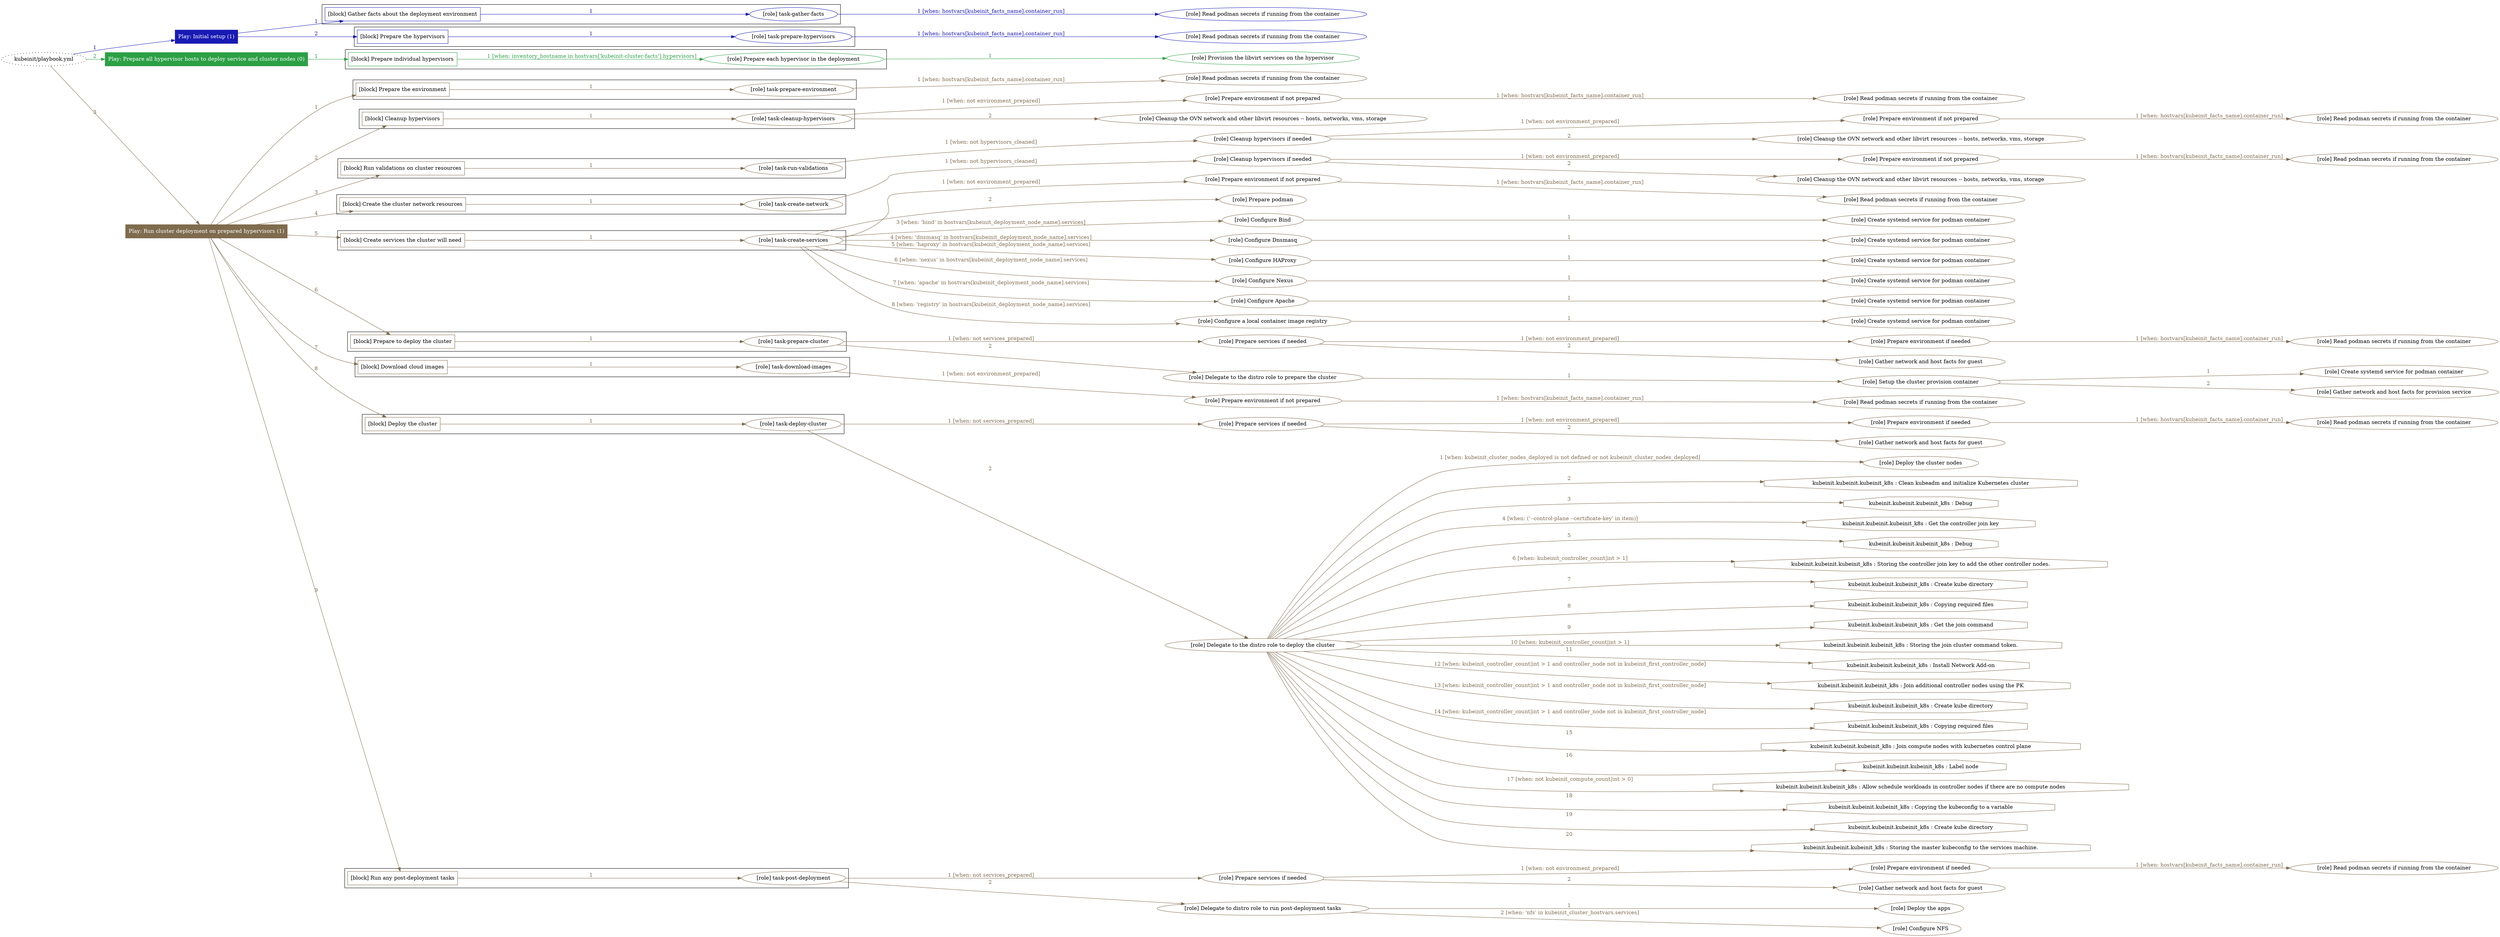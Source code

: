 digraph {
	graph [concentrate=true ordering=in rankdir=LR ratio=fill]
	edge [esep=5 sep=10]
	"kubeinit/playbook.yml" [id=root_node style=dotted]
	play_9628c41e [label="Play: Initial setup (1)" color="#181ab4" fontcolor="#ffffff" id=play_9628c41e shape=box style=filled tooltip=localhost]
	"kubeinit/playbook.yml" -> play_9628c41e [label="1 " color="#181ab4" fontcolor="#181ab4" id=edge_d1b3691a labeltooltip="1 " tooltip="1 "]
	subgraph "Read podman secrets if running from the container" {
		role_ae0eec09 [label="[role] Read podman secrets if running from the container" color="#181ab4" id=role_ae0eec09 tooltip="Read podman secrets if running from the container"]
	}
	subgraph "task-gather-facts" {
		role_4ae650ed [label="[role] task-gather-facts" color="#181ab4" id=role_4ae650ed tooltip="task-gather-facts"]
		role_4ae650ed -> role_ae0eec09 [label="1 [when: hostvars[kubeinit_facts_name].container_run]" color="#181ab4" fontcolor="#181ab4" id=edge_934f49bd labeltooltip="1 [when: hostvars[kubeinit_facts_name].container_run]" tooltip="1 [when: hostvars[kubeinit_facts_name].container_run]"]
	}
	subgraph "Read podman secrets if running from the container" {
		role_dbd4c423 [label="[role] Read podman secrets if running from the container" color="#181ab4" id=role_dbd4c423 tooltip="Read podman secrets if running from the container"]
	}
	subgraph "task-prepare-hypervisors" {
		role_4452174a [label="[role] task-prepare-hypervisors" color="#181ab4" id=role_4452174a tooltip="task-prepare-hypervisors"]
		role_4452174a -> role_dbd4c423 [label="1 [when: hostvars[kubeinit_facts_name].container_run]" color="#181ab4" fontcolor="#181ab4" id=edge_2039c84e labeltooltip="1 [when: hostvars[kubeinit_facts_name].container_run]" tooltip="1 [when: hostvars[kubeinit_facts_name].container_run]"]
	}
	subgraph "Play: Initial setup (1)" {
		play_9628c41e -> block_35ce82b6 [label=1 color="#181ab4" fontcolor="#181ab4" id=edge_536094e4 labeltooltip=1 tooltip=1]
		subgraph cluster_block_35ce82b6 {
			block_35ce82b6 [label="[block] Gather facts about the deployment environment" color="#181ab4" id=block_35ce82b6 labeltooltip="Gather facts about the deployment environment" shape=box tooltip="Gather facts about the deployment environment"]
			block_35ce82b6 -> role_4ae650ed [label="1 " color="#181ab4" fontcolor="#181ab4" id=edge_8d90ab45 labeltooltip="1 " tooltip="1 "]
		}
		play_9628c41e -> block_39b251a4 [label=2 color="#181ab4" fontcolor="#181ab4" id=edge_3df6ca7c labeltooltip=2 tooltip=2]
		subgraph cluster_block_39b251a4 {
			block_39b251a4 [label="[block] Prepare the hypervisors" color="#181ab4" id=block_39b251a4 labeltooltip="Prepare the hypervisors" shape=box tooltip="Prepare the hypervisors"]
			block_39b251a4 -> role_4452174a [label="1 " color="#181ab4" fontcolor="#181ab4" id=edge_6a9e0030 labeltooltip="1 " tooltip="1 "]
		}
	}
	play_a146d0e6 [label="Play: Prepare all hypervisor hosts to deploy service and cluster nodes (0)" color="#2ca045" fontcolor="#ffffff" id=play_a146d0e6 shape=box style=filled tooltip="Play: Prepare all hypervisor hosts to deploy service and cluster nodes (0)"]
	"kubeinit/playbook.yml" -> play_a146d0e6 [label="2 " color="#2ca045" fontcolor="#2ca045" id=edge_68174eef labeltooltip="2 " tooltip="2 "]
	subgraph "Provision the libvirt services on the hypervisor" {
		role_cb4acc52 [label="[role] Provision the libvirt services on the hypervisor" color="#2ca045" id=role_cb4acc52 tooltip="Provision the libvirt services on the hypervisor"]
	}
	subgraph "Prepare each hypervisor in the deployment" {
		role_df958e93 [label="[role] Prepare each hypervisor in the deployment" color="#2ca045" id=role_df958e93 tooltip="Prepare each hypervisor in the deployment"]
		role_df958e93 -> role_cb4acc52 [label="1 " color="#2ca045" fontcolor="#2ca045" id=edge_169c7f59 labeltooltip="1 " tooltip="1 "]
	}
	subgraph "Play: Prepare all hypervisor hosts to deploy service and cluster nodes (0)" {
		play_a146d0e6 -> block_0e947a80 [label=1 color="#2ca045" fontcolor="#2ca045" id=edge_3052223b labeltooltip=1 tooltip=1]
		subgraph cluster_block_0e947a80 {
			block_0e947a80 [label="[block] Prepare individual hypervisors" color="#2ca045" id=block_0e947a80 labeltooltip="Prepare individual hypervisors" shape=box tooltip="Prepare individual hypervisors"]
			block_0e947a80 -> role_df958e93 [label="1 [when: inventory_hostname in hostvars['kubeinit-cluster-facts'].hypervisors]" color="#2ca045" fontcolor="#2ca045" id=edge_43f75c7f labeltooltip="1 [when: inventory_hostname in hostvars['kubeinit-cluster-facts'].hypervisors]" tooltip="1 [when: inventory_hostname in hostvars['kubeinit-cluster-facts'].hypervisors]"]
		}
	}
	play_fe2e77e9 [label="Play: Run cluster deployment on prepared hypervisors (1)" color="#7f6b4d" fontcolor="#ffffff" id=play_fe2e77e9 shape=box style=filled tooltip=localhost]
	"kubeinit/playbook.yml" -> play_fe2e77e9 [label="3 " color="#7f6b4d" fontcolor="#7f6b4d" id=edge_b30798b5 labeltooltip="3 " tooltip="3 "]
	subgraph "Read podman secrets if running from the container" {
		role_482d3d09 [label="[role] Read podman secrets if running from the container" color="#7f6b4d" id=role_482d3d09 tooltip="Read podman secrets if running from the container"]
	}
	subgraph "task-prepare-environment" {
		role_5c74106d [label="[role] task-prepare-environment" color="#7f6b4d" id=role_5c74106d tooltip="task-prepare-environment"]
		role_5c74106d -> role_482d3d09 [label="1 [when: hostvars[kubeinit_facts_name].container_run]" color="#7f6b4d" fontcolor="#7f6b4d" id=edge_15ec9120 labeltooltip="1 [when: hostvars[kubeinit_facts_name].container_run]" tooltip="1 [when: hostvars[kubeinit_facts_name].container_run]"]
	}
	subgraph "Read podman secrets if running from the container" {
		role_eb5dbceb [label="[role] Read podman secrets if running from the container" color="#7f6b4d" id=role_eb5dbceb tooltip="Read podman secrets if running from the container"]
	}
	subgraph "Prepare environment if not prepared" {
		role_3abd94d2 [label="[role] Prepare environment if not prepared" color="#7f6b4d" id=role_3abd94d2 tooltip="Prepare environment if not prepared"]
		role_3abd94d2 -> role_eb5dbceb [label="1 [when: hostvars[kubeinit_facts_name].container_run]" color="#7f6b4d" fontcolor="#7f6b4d" id=edge_d5d2c2cf labeltooltip="1 [when: hostvars[kubeinit_facts_name].container_run]" tooltip="1 [when: hostvars[kubeinit_facts_name].container_run]"]
	}
	subgraph "Cleanup the OVN network and other libvirt resources -- hosts, networks, vms, storage" {
		role_b509e928 [label="[role] Cleanup the OVN network and other libvirt resources -- hosts, networks, vms, storage" color="#7f6b4d" id=role_b509e928 tooltip="Cleanup the OVN network and other libvirt resources -- hosts, networks, vms, storage"]
	}
	subgraph "task-cleanup-hypervisors" {
		role_2b43e817 [label="[role] task-cleanup-hypervisors" color="#7f6b4d" id=role_2b43e817 tooltip="task-cleanup-hypervisors"]
		role_2b43e817 -> role_3abd94d2 [label="1 [when: not environment_prepared]" color="#7f6b4d" fontcolor="#7f6b4d" id=edge_a84c4b16 labeltooltip="1 [when: not environment_prepared]" tooltip="1 [when: not environment_prepared]"]
		role_2b43e817 -> role_b509e928 [label="2 " color="#7f6b4d" fontcolor="#7f6b4d" id=edge_743ffa03 labeltooltip="2 " tooltip="2 "]
	}
	subgraph "Read podman secrets if running from the container" {
		role_c65425ee [label="[role] Read podman secrets if running from the container" color="#7f6b4d" id=role_c65425ee tooltip="Read podman secrets if running from the container"]
	}
	subgraph "Prepare environment if not prepared" {
		role_41ac1a23 [label="[role] Prepare environment if not prepared" color="#7f6b4d" id=role_41ac1a23 tooltip="Prepare environment if not prepared"]
		role_41ac1a23 -> role_c65425ee [label="1 [when: hostvars[kubeinit_facts_name].container_run]" color="#7f6b4d" fontcolor="#7f6b4d" id=edge_1ac9ce8b labeltooltip="1 [when: hostvars[kubeinit_facts_name].container_run]" tooltip="1 [when: hostvars[kubeinit_facts_name].container_run]"]
	}
	subgraph "Cleanup the OVN network and other libvirt resources -- hosts, networks, vms, storage" {
		role_77604db3 [label="[role] Cleanup the OVN network and other libvirt resources -- hosts, networks, vms, storage" color="#7f6b4d" id=role_77604db3 tooltip="Cleanup the OVN network and other libvirt resources -- hosts, networks, vms, storage"]
	}
	subgraph "Cleanup hypervisors if needed" {
		role_23a91f4a [label="[role] Cleanup hypervisors if needed" color="#7f6b4d" id=role_23a91f4a tooltip="Cleanup hypervisors if needed"]
		role_23a91f4a -> role_41ac1a23 [label="1 [when: not environment_prepared]" color="#7f6b4d" fontcolor="#7f6b4d" id=edge_617080c6 labeltooltip="1 [when: not environment_prepared]" tooltip="1 [when: not environment_prepared]"]
		role_23a91f4a -> role_77604db3 [label="2 " color="#7f6b4d" fontcolor="#7f6b4d" id=edge_2101c772 labeltooltip="2 " tooltip="2 "]
	}
	subgraph "task-run-validations" {
		role_a47702c6 [label="[role] task-run-validations" color="#7f6b4d" id=role_a47702c6 tooltip="task-run-validations"]
		role_a47702c6 -> role_23a91f4a [label="1 [when: not hypervisors_cleaned]" color="#7f6b4d" fontcolor="#7f6b4d" id=edge_bf5e1a97 labeltooltip="1 [when: not hypervisors_cleaned]" tooltip="1 [when: not hypervisors_cleaned]"]
	}
	subgraph "Read podman secrets if running from the container" {
		role_c22e856c [label="[role] Read podman secrets if running from the container" color="#7f6b4d" id=role_c22e856c tooltip="Read podman secrets if running from the container"]
	}
	subgraph "Prepare environment if not prepared" {
		role_9cc717fe [label="[role] Prepare environment if not prepared" color="#7f6b4d" id=role_9cc717fe tooltip="Prepare environment if not prepared"]
		role_9cc717fe -> role_c22e856c [label="1 [when: hostvars[kubeinit_facts_name].container_run]" color="#7f6b4d" fontcolor="#7f6b4d" id=edge_417fa094 labeltooltip="1 [when: hostvars[kubeinit_facts_name].container_run]" tooltip="1 [when: hostvars[kubeinit_facts_name].container_run]"]
	}
	subgraph "Cleanup the OVN network and other libvirt resources -- hosts, networks, vms, storage" {
		role_a72a61ec [label="[role] Cleanup the OVN network and other libvirt resources -- hosts, networks, vms, storage" color="#7f6b4d" id=role_a72a61ec tooltip="Cleanup the OVN network and other libvirt resources -- hosts, networks, vms, storage"]
	}
	subgraph "Cleanup hypervisors if needed" {
		role_55b4b163 [label="[role] Cleanup hypervisors if needed" color="#7f6b4d" id=role_55b4b163 tooltip="Cleanup hypervisors if needed"]
		role_55b4b163 -> role_9cc717fe [label="1 [when: not environment_prepared]" color="#7f6b4d" fontcolor="#7f6b4d" id=edge_f25475d8 labeltooltip="1 [when: not environment_prepared]" tooltip="1 [when: not environment_prepared]"]
		role_55b4b163 -> role_a72a61ec [label="2 " color="#7f6b4d" fontcolor="#7f6b4d" id=edge_3a702b17 labeltooltip="2 " tooltip="2 "]
	}
	subgraph "task-create-network" {
		role_291defe6 [label="[role] task-create-network" color="#7f6b4d" id=role_291defe6 tooltip="task-create-network"]
		role_291defe6 -> role_55b4b163 [label="1 [when: not hypervisors_cleaned]" color="#7f6b4d" fontcolor="#7f6b4d" id=edge_467d7a78 labeltooltip="1 [when: not hypervisors_cleaned]" tooltip="1 [when: not hypervisors_cleaned]"]
	}
	subgraph "Read podman secrets if running from the container" {
		role_0e4231fb [label="[role] Read podman secrets if running from the container" color="#7f6b4d" id=role_0e4231fb tooltip="Read podman secrets if running from the container"]
	}
	subgraph "Prepare environment if not prepared" {
		role_e89fbf4b [label="[role] Prepare environment if not prepared" color="#7f6b4d" id=role_e89fbf4b tooltip="Prepare environment if not prepared"]
		role_e89fbf4b -> role_0e4231fb [label="1 [when: hostvars[kubeinit_facts_name].container_run]" color="#7f6b4d" fontcolor="#7f6b4d" id=edge_1577df1f labeltooltip="1 [when: hostvars[kubeinit_facts_name].container_run]" tooltip="1 [when: hostvars[kubeinit_facts_name].container_run]"]
	}
	subgraph "Prepare podman" {
		role_0f0af560 [label="[role] Prepare podman" color="#7f6b4d" id=role_0f0af560 tooltip="Prepare podman"]
	}
	subgraph "Create systemd service for podman container" {
		role_06256a97 [label="[role] Create systemd service for podman container" color="#7f6b4d" id=role_06256a97 tooltip="Create systemd service for podman container"]
	}
	subgraph "Configure Bind" {
		role_45cacc0b [label="[role] Configure Bind" color="#7f6b4d" id=role_45cacc0b tooltip="Configure Bind"]
		role_45cacc0b -> role_06256a97 [label="1 " color="#7f6b4d" fontcolor="#7f6b4d" id=edge_9172185c labeltooltip="1 " tooltip="1 "]
	}
	subgraph "Create systemd service for podman container" {
		role_3d9e9e57 [label="[role] Create systemd service for podman container" color="#7f6b4d" id=role_3d9e9e57 tooltip="Create systemd service for podman container"]
	}
	subgraph "Configure Dnsmasq" {
		role_9c7930c9 [label="[role] Configure Dnsmasq" color="#7f6b4d" id=role_9c7930c9 tooltip="Configure Dnsmasq"]
		role_9c7930c9 -> role_3d9e9e57 [label="1 " color="#7f6b4d" fontcolor="#7f6b4d" id=edge_f9de9352 labeltooltip="1 " tooltip="1 "]
	}
	subgraph "Create systemd service for podman container" {
		role_64aec1c8 [label="[role] Create systemd service for podman container" color="#7f6b4d" id=role_64aec1c8 tooltip="Create systemd service for podman container"]
	}
	subgraph "Configure HAProxy" {
		role_8095631e [label="[role] Configure HAProxy" color="#7f6b4d" id=role_8095631e tooltip="Configure HAProxy"]
		role_8095631e -> role_64aec1c8 [label="1 " color="#7f6b4d" fontcolor="#7f6b4d" id=edge_009e98ba labeltooltip="1 " tooltip="1 "]
	}
	subgraph "Create systemd service for podman container" {
		role_a8e39e50 [label="[role] Create systemd service for podman container" color="#7f6b4d" id=role_a8e39e50 tooltip="Create systemd service for podman container"]
	}
	subgraph "Configure Nexus" {
		role_33f2cd9f [label="[role] Configure Nexus" color="#7f6b4d" id=role_33f2cd9f tooltip="Configure Nexus"]
		role_33f2cd9f -> role_a8e39e50 [label="1 " color="#7f6b4d" fontcolor="#7f6b4d" id=edge_70a09188 labeltooltip="1 " tooltip="1 "]
	}
	subgraph "Create systemd service for podman container" {
		role_ba37a391 [label="[role] Create systemd service for podman container" color="#7f6b4d" id=role_ba37a391 tooltip="Create systemd service for podman container"]
	}
	subgraph "Configure Apache" {
		role_d6b64f6f [label="[role] Configure Apache" color="#7f6b4d" id=role_d6b64f6f tooltip="Configure Apache"]
		role_d6b64f6f -> role_ba37a391 [label="1 " color="#7f6b4d" fontcolor="#7f6b4d" id=edge_70a92268 labeltooltip="1 " tooltip="1 "]
	}
	subgraph "Create systemd service for podman container" {
		role_9b9d965a [label="[role] Create systemd service for podman container" color="#7f6b4d" id=role_9b9d965a tooltip="Create systemd service for podman container"]
	}
	subgraph "Configure a local container image registry" {
		role_333380ff [label="[role] Configure a local container image registry" color="#7f6b4d" id=role_333380ff tooltip="Configure a local container image registry"]
		role_333380ff -> role_9b9d965a [label="1 " color="#7f6b4d" fontcolor="#7f6b4d" id=edge_bc9aad54 labeltooltip="1 " tooltip="1 "]
	}
	subgraph "task-create-services" {
		role_69d2ebc8 [label="[role] task-create-services" color="#7f6b4d" id=role_69d2ebc8 tooltip="task-create-services"]
		role_69d2ebc8 -> role_e89fbf4b [label="1 [when: not environment_prepared]" color="#7f6b4d" fontcolor="#7f6b4d" id=edge_f47e7534 labeltooltip="1 [when: not environment_prepared]" tooltip="1 [when: not environment_prepared]"]
		role_69d2ebc8 -> role_0f0af560 [label="2 " color="#7f6b4d" fontcolor="#7f6b4d" id=edge_2d335f76 labeltooltip="2 " tooltip="2 "]
		role_69d2ebc8 -> role_45cacc0b [label="3 [when: 'bind' in hostvars[kubeinit_deployment_node_name].services]" color="#7f6b4d" fontcolor="#7f6b4d" id=edge_6c22b8f0 labeltooltip="3 [when: 'bind' in hostvars[kubeinit_deployment_node_name].services]" tooltip="3 [when: 'bind' in hostvars[kubeinit_deployment_node_name].services]"]
		role_69d2ebc8 -> role_9c7930c9 [label="4 [when: 'dnsmasq' in hostvars[kubeinit_deployment_node_name].services]" color="#7f6b4d" fontcolor="#7f6b4d" id=edge_569fa821 labeltooltip="4 [when: 'dnsmasq' in hostvars[kubeinit_deployment_node_name].services]" tooltip="4 [when: 'dnsmasq' in hostvars[kubeinit_deployment_node_name].services]"]
		role_69d2ebc8 -> role_8095631e [label="5 [when: 'haproxy' in hostvars[kubeinit_deployment_node_name].services]" color="#7f6b4d" fontcolor="#7f6b4d" id=edge_b4248a72 labeltooltip="5 [when: 'haproxy' in hostvars[kubeinit_deployment_node_name].services]" tooltip="5 [when: 'haproxy' in hostvars[kubeinit_deployment_node_name].services]"]
		role_69d2ebc8 -> role_33f2cd9f [label="6 [when: 'nexus' in hostvars[kubeinit_deployment_node_name].services]" color="#7f6b4d" fontcolor="#7f6b4d" id=edge_51cc96b0 labeltooltip="6 [when: 'nexus' in hostvars[kubeinit_deployment_node_name].services]" tooltip="6 [when: 'nexus' in hostvars[kubeinit_deployment_node_name].services]"]
		role_69d2ebc8 -> role_d6b64f6f [label="7 [when: 'apache' in hostvars[kubeinit_deployment_node_name].services]" color="#7f6b4d" fontcolor="#7f6b4d" id=edge_395280df labeltooltip="7 [when: 'apache' in hostvars[kubeinit_deployment_node_name].services]" tooltip="7 [when: 'apache' in hostvars[kubeinit_deployment_node_name].services]"]
		role_69d2ebc8 -> role_333380ff [label="8 [when: 'registry' in hostvars[kubeinit_deployment_node_name].services]" color="#7f6b4d" fontcolor="#7f6b4d" id=edge_ba2fe774 labeltooltip="8 [when: 'registry' in hostvars[kubeinit_deployment_node_name].services]" tooltip="8 [when: 'registry' in hostvars[kubeinit_deployment_node_name].services]"]
	}
	subgraph "Read podman secrets if running from the container" {
		role_aaf0a374 [label="[role] Read podman secrets if running from the container" color="#7f6b4d" id=role_aaf0a374 tooltip="Read podman secrets if running from the container"]
	}
	subgraph "Prepare environment if needed" {
		role_ef7bc08d [label="[role] Prepare environment if needed" color="#7f6b4d" id=role_ef7bc08d tooltip="Prepare environment if needed"]
		role_ef7bc08d -> role_aaf0a374 [label="1 [when: hostvars[kubeinit_facts_name].container_run]" color="#7f6b4d" fontcolor="#7f6b4d" id=edge_c3e6cf92 labeltooltip="1 [when: hostvars[kubeinit_facts_name].container_run]" tooltip="1 [when: hostvars[kubeinit_facts_name].container_run]"]
	}
	subgraph "Gather network and host facts for guest" {
		role_1af3dd7d [label="[role] Gather network and host facts for guest" color="#7f6b4d" id=role_1af3dd7d tooltip="Gather network and host facts for guest"]
	}
	subgraph "Prepare services if needed" {
		role_c47e23cb [label="[role] Prepare services if needed" color="#7f6b4d" id=role_c47e23cb tooltip="Prepare services if needed"]
		role_c47e23cb -> role_ef7bc08d [label="1 [when: not environment_prepared]" color="#7f6b4d" fontcolor="#7f6b4d" id=edge_445c7b67 labeltooltip="1 [when: not environment_prepared]" tooltip="1 [when: not environment_prepared]"]
		role_c47e23cb -> role_1af3dd7d [label="2 " color="#7f6b4d" fontcolor="#7f6b4d" id=edge_ee70ebdc labeltooltip="2 " tooltip="2 "]
	}
	subgraph "Create systemd service for podman container" {
		role_2737166a [label="[role] Create systemd service for podman container" color="#7f6b4d" id=role_2737166a tooltip="Create systemd service for podman container"]
	}
	subgraph "Gather network and host facts for provision service" {
		role_5f453b24 [label="[role] Gather network and host facts for provision service" color="#7f6b4d" id=role_5f453b24 tooltip="Gather network and host facts for provision service"]
	}
	subgraph "Setup the cluster provision container" {
		role_ab30fba0 [label="[role] Setup the cluster provision container" color="#7f6b4d" id=role_ab30fba0 tooltip="Setup the cluster provision container"]
		role_ab30fba0 -> role_2737166a [label="1 " color="#7f6b4d" fontcolor="#7f6b4d" id=edge_76d3a198 labeltooltip="1 " tooltip="1 "]
		role_ab30fba0 -> role_5f453b24 [label="2 " color="#7f6b4d" fontcolor="#7f6b4d" id=edge_4968c289 labeltooltip="2 " tooltip="2 "]
	}
	subgraph "Delegate to the distro role to prepare the cluster" {
		role_eea98908 [label="[role] Delegate to the distro role to prepare the cluster" color="#7f6b4d" id=role_eea98908 tooltip="Delegate to the distro role to prepare the cluster"]
		role_eea98908 -> role_ab30fba0 [label="1 " color="#7f6b4d" fontcolor="#7f6b4d" id=edge_73abd643 labeltooltip="1 " tooltip="1 "]
	}
	subgraph "task-prepare-cluster" {
		role_8f3353c0 [label="[role] task-prepare-cluster" color="#7f6b4d" id=role_8f3353c0 tooltip="task-prepare-cluster"]
		role_8f3353c0 -> role_c47e23cb [label="1 [when: not services_prepared]" color="#7f6b4d" fontcolor="#7f6b4d" id=edge_e6ea9b23 labeltooltip="1 [when: not services_prepared]" tooltip="1 [when: not services_prepared]"]
		role_8f3353c0 -> role_eea98908 [label="2 " color="#7f6b4d" fontcolor="#7f6b4d" id=edge_5e10506f labeltooltip="2 " tooltip="2 "]
	}
	subgraph "Read podman secrets if running from the container" {
		role_dd803382 [label="[role] Read podman secrets if running from the container" color="#7f6b4d" id=role_dd803382 tooltip="Read podman secrets if running from the container"]
	}
	subgraph "Prepare environment if not prepared" {
		role_40bafcd3 [label="[role] Prepare environment if not prepared" color="#7f6b4d" id=role_40bafcd3 tooltip="Prepare environment if not prepared"]
		role_40bafcd3 -> role_dd803382 [label="1 [when: hostvars[kubeinit_facts_name].container_run]" color="#7f6b4d" fontcolor="#7f6b4d" id=edge_9c907d8c labeltooltip="1 [when: hostvars[kubeinit_facts_name].container_run]" tooltip="1 [when: hostvars[kubeinit_facts_name].container_run]"]
	}
	subgraph "task-download-images" {
		role_345b30bc [label="[role] task-download-images" color="#7f6b4d" id=role_345b30bc tooltip="task-download-images"]
		role_345b30bc -> role_40bafcd3 [label="1 [when: not environment_prepared]" color="#7f6b4d" fontcolor="#7f6b4d" id=edge_18525471 labeltooltip="1 [when: not environment_prepared]" tooltip="1 [when: not environment_prepared]"]
	}
	subgraph "Read podman secrets if running from the container" {
		role_b3d2adf7 [label="[role] Read podman secrets if running from the container" color="#7f6b4d" id=role_b3d2adf7 tooltip="Read podman secrets if running from the container"]
	}
	subgraph "Prepare environment if needed" {
		role_2582dfd5 [label="[role] Prepare environment if needed" color="#7f6b4d" id=role_2582dfd5 tooltip="Prepare environment if needed"]
		role_2582dfd5 -> role_b3d2adf7 [label="1 [when: hostvars[kubeinit_facts_name].container_run]" color="#7f6b4d" fontcolor="#7f6b4d" id=edge_a5e35002 labeltooltip="1 [when: hostvars[kubeinit_facts_name].container_run]" tooltip="1 [when: hostvars[kubeinit_facts_name].container_run]"]
	}
	subgraph "Gather network and host facts for guest" {
		role_da554627 [label="[role] Gather network and host facts for guest" color="#7f6b4d" id=role_da554627 tooltip="Gather network and host facts for guest"]
	}
	subgraph "Prepare services if needed" {
		role_9a432a30 [label="[role] Prepare services if needed" color="#7f6b4d" id=role_9a432a30 tooltip="Prepare services if needed"]
		role_9a432a30 -> role_2582dfd5 [label="1 [when: not environment_prepared]" color="#7f6b4d" fontcolor="#7f6b4d" id=edge_a5a25434 labeltooltip="1 [when: not environment_prepared]" tooltip="1 [when: not environment_prepared]"]
		role_9a432a30 -> role_da554627 [label="2 " color="#7f6b4d" fontcolor="#7f6b4d" id=edge_de97155b labeltooltip="2 " tooltip="2 "]
	}
	subgraph "Deploy the cluster nodes" {
		role_d86abb95 [label="[role] Deploy the cluster nodes" color="#7f6b4d" id=role_d86abb95 tooltip="Deploy the cluster nodes"]
	}
	subgraph "Delegate to the distro role to deploy the cluster" {
		role_a62ed1eb [label="[role] Delegate to the distro role to deploy the cluster" color="#7f6b4d" id=role_a62ed1eb tooltip="Delegate to the distro role to deploy the cluster"]
		role_a62ed1eb -> role_d86abb95 [label="1 [when: kubeinit_cluster_nodes_deployed is not defined or not kubeinit_cluster_nodes_deployed]" color="#7f6b4d" fontcolor="#7f6b4d" id=edge_83743ea3 labeltooltip="1 [when: kubeinit_cluster_nodes_deployed is not defined or not kubeinit_cluster_nodes_deployed]" tooltip="1 [when: kubeinit_cluster_nodes_deployed is not defined or not kubeinit_cluster_nodes_deployed]"]
		task_13e2f280 [label="kubeinit.kubeinit.kubeinit_k8s : Clean kubeadm and initialize Kubernetes cluster" color="#7f6b4d" id=task_13e2f280 shape=octagon tooltip="kubeinit.kubeinit.kubeinit_k8s : Clean kubeadm and initialize Kubernetes cluster"]
		role_a62ed1eb -> task_13e2f280 [label="2 " color="#7f6b4d" fontcolor="#7f6b4d" id=edge_3acb1ad6 labeltooltip="2 " tooltip="2 "]
		task_1df00e11 [label="kubeinit.kubeinit.kubeinit_k8s : Debug" color="#7f6b4d" id=task_1df00e11 shape=octagon tooltip="kubeinit.kubeinit.kubeinit_k8s : Debug"]
		role_a62ed1eb -> task_1df00e11 [label="3 " color="#7f6b4d" fontcolor="#7f6b4d" id=edge_f4ac4888 labeltooltip="3 " tooltip="3 "]
		task_3c98ea71 [label="kubeinit.kubeinit.kubeinit_k8s : Get the controller join key" color="#7f6b4d" id=task_3c98ea71 shape=octagon tooltip="kubeinit.kubeinit.kubeinit_k8s : Get the controller join key"]
		role_a62ed1eb -> task_3c98ea71 [label="4 [when: ('--control-plane --certificate-key' in item)]" color="#7f6b4d" fontcolor="#7f6b4d" id=edge_628ee899 labeltooltip="4 [when: ('--control-plane --certificate-key' in item)]" tooltip="4 [when: ('--control-plane --certificate-key' in item)]"]
		task_41093308 [label="kubeinit.kubeinit.kubeinit_k8s : Debug" color="#7f6b4d" id=task_41093308 shape=octagon tooltip="kubeinit.kubeinit.kubeinit_k8s : Debug"]
		role_a62ed1eb -> task_41093308 [label="5 " color="#7f6b4d" fontcolor="#7f6b4d" id=edge_ff530a0d labeltooltip="5 " tooltip="5 "]
		task_4ea3c26f [label="kubeinit.kubeinit.kubeinit_k8s : Storing the controller join key to add the other controller nodes." color="#7f6b4d" id=task_4ea3c26f shape=octagon tooltip="kubeinit.kubeinit.kubeinit_k8s : Storing the controller join key to add the other controller nodes."]
		role_a62ed1eb -> task_4ea3c26f [label="6 [when: kubeinit_controller_count|int > 1]" color="#7f6b4d" fontcolor="#7f6b4d" id=edge_260219e7 labeltooltip="6 [when: kubeinit_controller_count|int > 1]" tooltip="6 [when: kubeinit_controller_count|int > 1]"]
		task_8e5e4f3f [label="kubeinit.kubeinit.kubeinit_k8s : Create kube directory" color="#7f6b4d" id=task_8e5e4f3f shape=octagon tooltip="kubeinit.kubeinit.kubeinit_k8s : Create kube directory"]
		role_a62ed1eb -> task_8e5e4f3f [label="7 " color="#7f6b4d" fontcolor="#7f6b4d" id=edge_76f2694e labeltooltip="7 " tooltip="7 "]
		task_87325d92 [label="kubeinit.kubeinit.kubeinit_k8s : Copying required files" color="#7f6b4d" id=task_87325d92 shape=octagon tooltip="kubeinit.kubeinit.kubeinit_k8s : Copying required files"]
		role_a62ed1eb -> task_87325d92 [label="8 " color="#7f6b4d" fontcolor="#7f6b4d" id=edge_1b6a810e labeltooltip="8 " tooltip="8 "]
		task_7f911e53 [label="kubeinit.kubeinit.kubeinit_k8s : Get the join command" color="#7f6b4d" id=task_7f911e53 shape=octagon tooltip="kubeinit.kubeinit.kubeinit_k8s : Get the join command"]
		role_a62ed1eb -> task_7f911e53 [label="9 " color="#7f6b4d" fontcolor="#7f6b4d" id=edge_13e34b3c labeltooltip="9 " tooltip="9 "]
		task_da781bf4 [label="kubeinit.kubeinit.kubeinit_k8s : Storing the join cluster command token." color="#7f6b4d" id=task_da781bf4 shape=octagon tooltip="kubeinit.kubeinit.kubeinit_k8s : Storing the join cluster command token."]
		role_a62ed1eb -> task_da781bf4 [label="10 [when: kubeinit_controller_count|int > 1]" color="#7f6b4d" fontcolor="#7f6b4d" id=edge_c7a4dbe0 labeltooltip="10 [when: kubeinit_controller_count|int > 1]" tooltip="10 [when: kubeinit_controller_count|int > 1]"]
		task_9c9ec1f0 [label="kubeinit.kubeinit.kubeinit_k8s : Install Network Add-on" color="#7f6b4d" id=task_9c9ec1f0 shape=octagon tooltip="kubeinit.kubeinit.kubeinit_k8s : Install Network Add-on"]
		role_a62ed1eb -> task_9c9ec1f0 [label="11 " color="#7f6b4d" fontcolor="#7f6b4d" id=edge_54b2ba3e labeltooltip="11 " tooltip="11 "]
		task_b38ac8cc [label="kubeinit.kubeinit.kubeinit_k8s : Join additional controller nodes using the PK" color="#7f6b4d" id=task_b38ac8cc shape=octagon tooltip="kubeinit.kubeinit.kubeinit_k8s : Join additional controller nodes using the PK"]
		role_a62ed1eb -> task_b38ac8cc [label="12 [when: kubeinit_controller_count|int > 1 and controller_node not in kubeinit_first_controller_node]" color="#7f6b4d" fontcolor="#7f6b4d" id=edge_8c90ce0e labeltooltip="12 [when: kubeinit_controller_count|int > 1 and controller_node not in kubeinit_first_controller_node]" tooltip="12 [when: kubeinit_controller_count|int > 1 and controller_node not in kubeinit_first_controller_node]"]
		task_8dc601a1 [label="kubeinit.kubeinit.kubeinit_k8s : Create kube directory" color="#7f6b4d" id=task_8dc601a1 shape=octagon tooltip="kubeinit.kubeinit.kubeinit_k8s : Create kube directory"]
		role_a62ed1eb -> task_8dc601a1 [label="13 [when: kubeinit_controller_count|int > 1 and controller_node not in kubeinit_first_controller_node]" color="#7f6b4d" fontcolor="#7f6b4d" id=edge_3f1dae6a labeltooltip="13 [when: kubeinit_controller_count|int > 1 and controller_node not in kubeinit_first_controller_node]" tooltip="13 [when: kubeinit_controller_count|int > 1 and controller_node not in kubeinit_first_controller_node]"]
		task_0953aa06 [label="kubeinit.kubeinit.kubeinit_k8s : Copying required files" color="#7f6b4d" id=task_0953aa06 shape=octagon tooltip="kubeinit.kubeinit.kubeinit_k8s : Copying required files"]
		role_a62ed1eb -> task_0953aa06 [label="14 [when: kubeinit_controller_count|int > 1 and controller_node not in kubeinit_first_controller_node]" color="#7f6b4d" fontcolor="#7f6b4d" id=edge_4e5d2dd6 labeltooltip="14 [when: kubeinit_controller_count|int > 1 and controller_node not in kubeinit_first_controller_node]" tooltip="14 [when: kubeinit_controller_count|int > 1 and controller_node not in kubeinit_first_controller_node]"]
		task_9c7f0745 [label="kubeinit.kubeinit.kubeinit_k8s : Join compute nodes with kubernetes control plane" color="#7f6b4d" id=task_9c7f0745 shape=octagon tooltip="kubeinit.kubeinit.kubeinit_k8s : Join compute nodes with kubernetes control plane"]
		role_a62ed1eb -> task_9c7f0745 [label="15 " color="#7f6b4d" fontcolor="#7f6b4d" id=edge_26bc8b32 labeltooltip="15 " tooltip="15 "]
		task_91f18d9b [label="kubeinit.kubeinit.kubeinit_k8s : Label node" color="#7f6b4d" id=task_91f18d9b shape=octagon tooltip="kubeinit.kubeinit.kubeinit_k8s : Label node"]
		role_a62ed1eb -> task_91f18d9b [label="16 " color="#7f6b4d" fontcolor="#7f6b4d" id=edge_3d59436b labeltooltip="16 " tooltip="16 "]
		task_c88a29c1 [label="kubeinit.kubeinit.kubeinit_k8s : Allow schedule workloads in controller nodes if there are no compute nodes" color="#7f6b4d" id=task_c88a29c1 shape=octagon tooltip="kubeinit.kubeinit.kubeinit_k8s : Allow schedule workloads in controller nodes if there are no compute nodes"]
		role_a62ed1eb -> task_c88a29c1 [label="17 [when: not kubeinit_compute_count|int > 0]" color="#7f6b4d" fontcolor="#7f6b4d" id=edge_2f09e151 labeltooltip="17 [when: not kubeinit_compute_count|int > 0]" tooltip="17 [when: not kubeinit_compute_count|int > 0]"]
		task_d162b84c [label="kubeinit.kubeinit.kubeinit_k8s : Copying the kubeconfig to a variable" color="#7f6b4d" id=task_d162b84c shape=octagon tooltip="kubeinit.kubeinit.kubeinit_k8s : Copying the kubeconfig to a variable"]
		role_a62ed1eb -> task_d162b84c [label="18 " color="#7f6b4d" fontcolor="#7f6b4d" id=edge_fe1d0046 labeltooltip="18 " tooltip="18 "]
		task_c8d05be3 [label="kubeinit.kubeinit.kubeinit_k8s : Create kube directory" color="#7f6b4d" id=task_c8d05be3 shape=octagon tooltip="kubeinit.kubeinit.kubeinit_k8s : Create kube directory"]
		role_a62ed1eb -> task_c8d05be3 [label="19 " color="#7f6b4d" fontcolor="#7f6b4d" id=edge_345122f1 labeltooltip="19 " tooltip="19 "]
		task_55b511e6 [label="kubeinit.kubeinit.kubeinit_k8s : Storing the master kubeconfig to the services machine." color="#7f6b4d" id=task_55b511e6 shape=octagon tooltip="kubeinit.kubeinit.kubeinit_k8s : Storing the master kubeconfig to the services machine."]
		role_a62ed1eb -> task_55b511e6 [label="20 " color="#7f6b4d" fontcolor="#7f6b4d" id=edge_be05e5df labeltooltip="20 " tooltip="20 "]
	}
	subgraph "task-deploy-cluster" {
		role_4af5355d [label="[role] task-deploy-cluster" color="#7f6b4d" id=role_4af5355d tooltip="task-deploy-cluster"]
		role_4af5355d -> role_9a432a30 [label="1 [when: not services_prepared]" color="#7f6b4d" fontcolor="#7f6b4d" id=edge_87f0c00a labeltooltip="1 [when: not services_prepared]" tooltip="1 [when: not services_prepared]"]
		role_4af5355d -> role_a62ed1eb [label="2 " color="#7f6b4d" fontcolor="#7f6b4d" id=edge_e44cdefe labeltooltip="2 " tooltip="2 "]
	}
	subgraph "Read podman secrets if running from the container" {
		role_838ff6b4 [label="[role] Read podman secrets if running from the container" color="#7f6b4d" id=role_838ff6b4 tooltip="Read podman secrets if running from the container"]
	}
	subgraph "Prepare environment if needed" {
		role_ee81cb11 [label="[role] Prepare environment if needed" color="#7f6b4d" id=role_ee81cb11 tooltip="Prepare environment if needed"]
		role_ee81cb11 -> role_838ff6b4 [label="1 [when: hostvars[kubeinit_facts_name].container_run]" color="#7f6b4d" fontcolor="#7f6b4d" id=edge_131b8e14 labeltooltip="1 [when: hostvars[kubeinit_facts_name].container_run]" tooltip="1 [when: hostvars[kubeinit_facts_name].container_run]"]
	}
	subgraph "Gather network and host facts for guest" {
		role_9bdf2888 [label="[role] Gather network and host facts for guest" color="#7f6b4d" id=role_9bdf2888 tooltip="Gather network and host facts for guest"]
	}
	subgraph "Prepare services if needed" {
		role_8884d101 [label="[role] Prepare services if needed" color="#7f6b4d" id=role_8884d101 tooltip="Prepare services if needed"]
		role_8884d101 -> role_ee81cb11 [label="1 [when: not environment_prepared]" color="#7f6b4d" fontcolor="#7f6b4d" id=edge_e66dbada labeltooltip="1 [when: not environment_prepared]" tooltip="1 [when: not environment_prepared]"]
		role_8884d101 -> role_9bdf2888 [label="2 " color="#7f6b4d" fontcolor="#7f6b4d" id=edge_0deca760 labeltooltip="2 " tooltip="2 "]
	}
	subgraph "Deploy the apps" {
		role_2434ea45 [label="[role] Deploy the apps" color="#7f6b4d" id=role_2434ea45 tooltip="Deploy the apps"]
	}
	subgraph "Configure NFS" {
		role_51a3dc6f [label="[role] Configure NFS" color="#7f6b4d" id=role_51a3dc6f tooltip="Configure NFS"]
	}
	subgraph "Delegate to distro role to run post-deployment tasks" {
		role_78d7705e [label="[role] Delegate to distro role to run post-deployment tasks" color="#7f6b4d" id=role_78d7705e tooltip="Delegate to distro role to run post-deployment tasks"]
		role_78d7705e -> role_2434ea45 [label="1 " color="#7f6b4d" fontcolor="#7f6b4d" id=edge_02d2306e labeltooltip="1 " tooltip="1 "]
		role_78d7705e -> role_51a3dc6f [label="2 [when: 'nfs' in kubeinit_cluster_hostvars.services]" color="#7f6b4d" fontcolor="#7f6b4d" id=edge_7bb65185 labeltooltip="2 [when: 'nfs' in kubeinit_cluster_hostvars.services]" tooltip="2 [when: 'nfs' in kubeinit_cluster_hostvars.services]"]
	}
	subgraph "task-post-deployment" {
		role_5afc3680 [label="[role] task-post-deployment" color="#7f6b4d" id=role_5afc3680 tooltip="task-post-deployment"]
		role_5afc3680 -> role_8884d101 [label="1 [when: not services_prepared]" color="#7f6b4d" fontcolor="#7f6b4d" id=edge_fa2a0439 labeltooltip="1 [when: not services_prepared]" tooltip="1 [when: not services_prepared]"]
		role_5afc3680 -> role_78d7705e [label="2 " color="#7f6b4d" fontcolor="#7f6b4d" id=edge_30ebbcd6 labeltooltip="2 " tooltip="2 "]
	}
	subgraph "Play: Run cluster deployment on prepared hypervisors (1)" {
		play_fe2e77e9 -> block_56ec47b0 [label=1 color="#7f6b4d" fontcolor="#7f6b4d" id=edge_926e0322 labeltooltip=1 tooltip=1]
		subgraph cluster_block_56ec47b0 {
			block_56ec47b0 [label="[block] Prepare the environment" color="#7f6b4d" id=block_56ec47b0 labeltooltip="Prepare the environment" shape=box tooltip="Prepare the environment"]
			block_56ec47b0 -> role_5c74106d [label="1 " color="#7f6b4d" fontcolor="#7f6b4d" id=edge_dc9267e4 labeltooltip="1 " tooltip="1 "]
		}
		play_fe2e77e9 -> block_709e238f [label=2 color="#7f6b4d" fontcolor="#7f6b4d" id=edge_2f09c89b labeltooltip=2 tooltip=2]
		subgraph cluster_block_709e238f {
			block_709e238f [label="[block] Cleanup hypervisors" color="#7f6b4d" id=block_709e238f labeltooltip="Cleanup hypervisors" shape=box tooltip="Cleanup hypervisors"]
			block_709e238f -> role_2b43e817 [label="1 " color="#7f6b4d" fontcolor="#7f6b4d" id=edge_f311511f labeltooltip="1 " tooltip="1 "]
		}
		play_fe2e77e9 -> block_6cf468dc [label=3 color="#7f6b4d" fontcolor="#7f6b4d" id=edge_786b6669 labeltooltip=3 tooltip=3]
		subgraph cluster_block_6cf468dc {
			block_6cf468dc [label="[block] Run validations on cluster resources" color="#7f6b4d" id=block_6cf468dc labeltooltip="Run validations on cluster resources" shape=box tooltip="Run validations on cluster resources"]
			block_6cf468dc -> role_a47702c6 [label="1 " color="#7f6b4d" fontcolor="#7f6b4d" id=edge_7d88cd82 labeltooltip="1 " tooltip="1 "]
		}
		play_fe2e77e9 -> block_8b42f3f4 [label=4 color="#7f6b4d" fontcolor="#7f6b4d" id=edge_2854abe8 labeltooltip=4 tooltip=4]
		subgraph cluster_block_8b42f3f4 {
			block_8b42f3f4 [label="[block] Create the cluster network resources" color="#7f6b4d" id=block_8b42f3f4 labeltooltip="Create the cluster network resources" shape=box tooltip="Create the cluster network resources"]
			block_8b42f3f4 -> role_291defe6 [label="1 " color="#7f6b4d" fontcolor="#7f6b4d" id=edge_d2c26440 labeltooltip="1 " tooltip="1 "]
		}
		play_fe2e77e9 -> block_33191c3f [label=5 color="#7f6b4d" fontcolor="#7f6b4d" id=edge_f098012e labeltooltip=5 tooltip=5]
		subgraph cluster_block_33191c3f {
			block_33191c3f [label="[block] Create services the cluster will need" color="#7f6b4d" id=block_33191c3f labeltooltip="Create services the cluster will need" shape=box tooltip="Create services the cluster will need"]
			block_33191c3f -> role_69d2ebc8 [label="1 " color="#7f6b4d" fontcolor="#7f6b4d" id=edge_39bc0b26 labeltooltip="1 " tooltip="1 "]
		}
		play_fe2e77e9 -> block_6a87f389 [label=6 color="#7f6b4d" fontcolor="#7f6b4d" id=edge_37edb2cc labeltooltip=6 tooltip=6]
		subgraph cluster_block_6a87f389 {
			block_6a87f389 [label="[block] Prepare to deploy the cluster" color="#7f6b4d" id=block_6a87f389 labeltooltip="Prepare to deploy the cluster" shape=box tooltip="Prepare to deploy the cluster"]
			block_6a87f389 -> role_8f3353c0 [label="1 " color="#7f6b4d" fontcolor="#7f6b4d" id=edge_e29e6abb labeltooltip="1 " tooltip="1 "]
		}
		play_fe2e77e9 -> block_a4c77432 [label=7 color="#7f6b4d" fontcolor="#7f6b4d" id=edge_b73c823b labeltooltip=7 tooltip=7]
		subgraph cluster_block_a4c77432 {
			block_a4c77432 [label="[block] Download cloud images" color="#7f6b4d" id=block_a4c77432 labeltooltip="Download cloud images" shape=box tooltip="Download cloud images"]
			block_a4c77432 -> role_345b30bc [label="1 " color="#7f6b4d" fontcolor="#7f6b4d" id=edge_260eb003 labeltooltip="1 " tooltip="1 "]
		}
		play_fe2e77e9 -> block_046c9903 [label=8 color="#7f6b4d" fontcolor="#7f6b4d" id=edge_4330fbaf labeltooltip=8 tooltip=8]
		subgraph cluster_block_046c9903 {
			block_046c9903 [label="[block] Deploy the cluster" color="#7f6b4d" id=block_046c9903 labeltooltip="Deploy the cluster" shape=box tooltip="Deploy the cluster"]
			block_046c9903 -> role_4af5355d [label="1 " color="#7f6b4d" fontcolor="#7f6b4d" id=edge_35169c86 labeltooltip="1 " tooltip="1 "]
		}
		play_fe2e77e9 -> block_6eff170a [label=9 color="#7f6b4d" fontcolor="#7f6b4d" id=edge_8541fe7d labeltooltip=9 tooltip=9]
		subgraph cluster_block_6eff170a {
			block_6eff170a [label="[block] Run any post-deployment tasks" color="#7f6b4d" id=block_6eff170a labeltooltip="Run any post-deployment tasks" shape=box tooltip="Run any post-deployment tasks"]
			block_6eff170a -> role_5afc3680 [label="1 " color="#7f6b4d" fontcolor="#7f6b4d" id=edge_35da1b07 labeltooltip="1 " tooltip="1 "]
		}
	}
}
